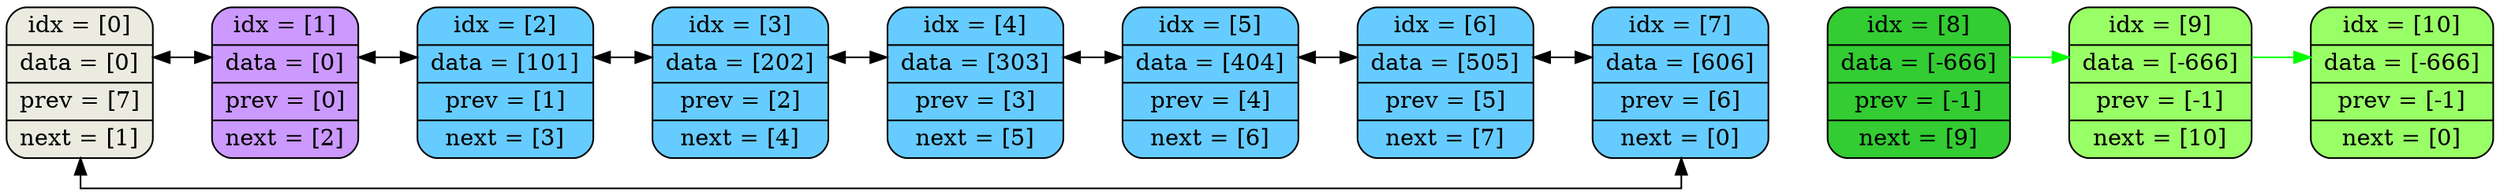 digraph G {
	rankdir=LR;
	splines=ortho;
	node [shape=octagon; style="filled"; fillcolor="#ff8080"];
	element0 [shape=Mrecord; style="filled"; fillcolor="#ebebe0"; label = "idx = [0] | data = [0] | prev = [7] | next = [1] "];
	element1 [shape=Mrecord; style="filled"; fillcolor="#cc99ff"; label = "idx = [1] | data = [0] | prev = [0] | next = [2] "];
	element2 [shape=Mrecord; style="filled"; fillcolor="#66ccff"; label = "idx = [2] | data = [101] | prev = [1] | next = [3] "];
	element3 [shape=Mrecord; style="filled"; fillcolor="#66ccff"; label = "idx = [3] | data = [202] | prev = [2] | next = [4] "];
	element4 [shape=Mrecord; style="filled"; fillcolor="#66ccff"; label = "idx = [4] | data = [303] | prev = [3] | next = [5] "];
	element5 [shape=Mrecord; style="filled"; fillcolor="#66ccff"; label = "idx = [5] | data = [404] | prev = [4] | next = [6] "];
	element6 [shape=Mrecord; style="filled"; fillcolor="#66ccff"; label = "idx = [6] | data = [505] | prev = [5] | next = [7] "];
	element7 [shape=Mrecord; style="filled"; fillcolor="#66ccff"; label = "idx = [7] | data = [606] | prev = [6] | next = [0] "];
	element8 [shape=Mrecord; style="filled"; fillcolor="#33cc33"; label = "idx = [8] | data = [-666] | prev = [-1] | next = [9] "];
	element9 [shape=Mrecord; style="filled"; fillcolor="#99ff66"; label = "idx = [9] | data = [-666] | prev = [-1] | next = [10] "];
	element10 [shape=Mrecord; style="filled"; fillcolor="#99ff66"; label = "idx = [10] | data = [-666] | prev = [-1] | next = [0] "];
	edge [color=invis];
	element0->element1;
	element1->element2;
	element2->element3;
	element3->element4;
	element4->element5;
	element5->element6;
	element6->element7;
	element7->element8;
	element8->element9;
	element9->element10;
	edge [style=""];
	element0->element1[dir=both, color=black; constraint=false];
	element1->element2[dir=both, color=black; constraint=false];
	element2->element3[dir=both, color=black; constraint=false];
	element3->element4[dir=both, color=black; constraint=false];
	element4->element5[dir=both, color=black; constraint=false];
	element5->element6[dir=both, color=black; constraint=false];
	element6->element7[dir=both, color=black; constraint=false];
	element7->element0[dir=both, color=black; constraint=false];
	element8->element9[color=green; constraint=false];
	element9->element10[color=green; constraint=false];
}